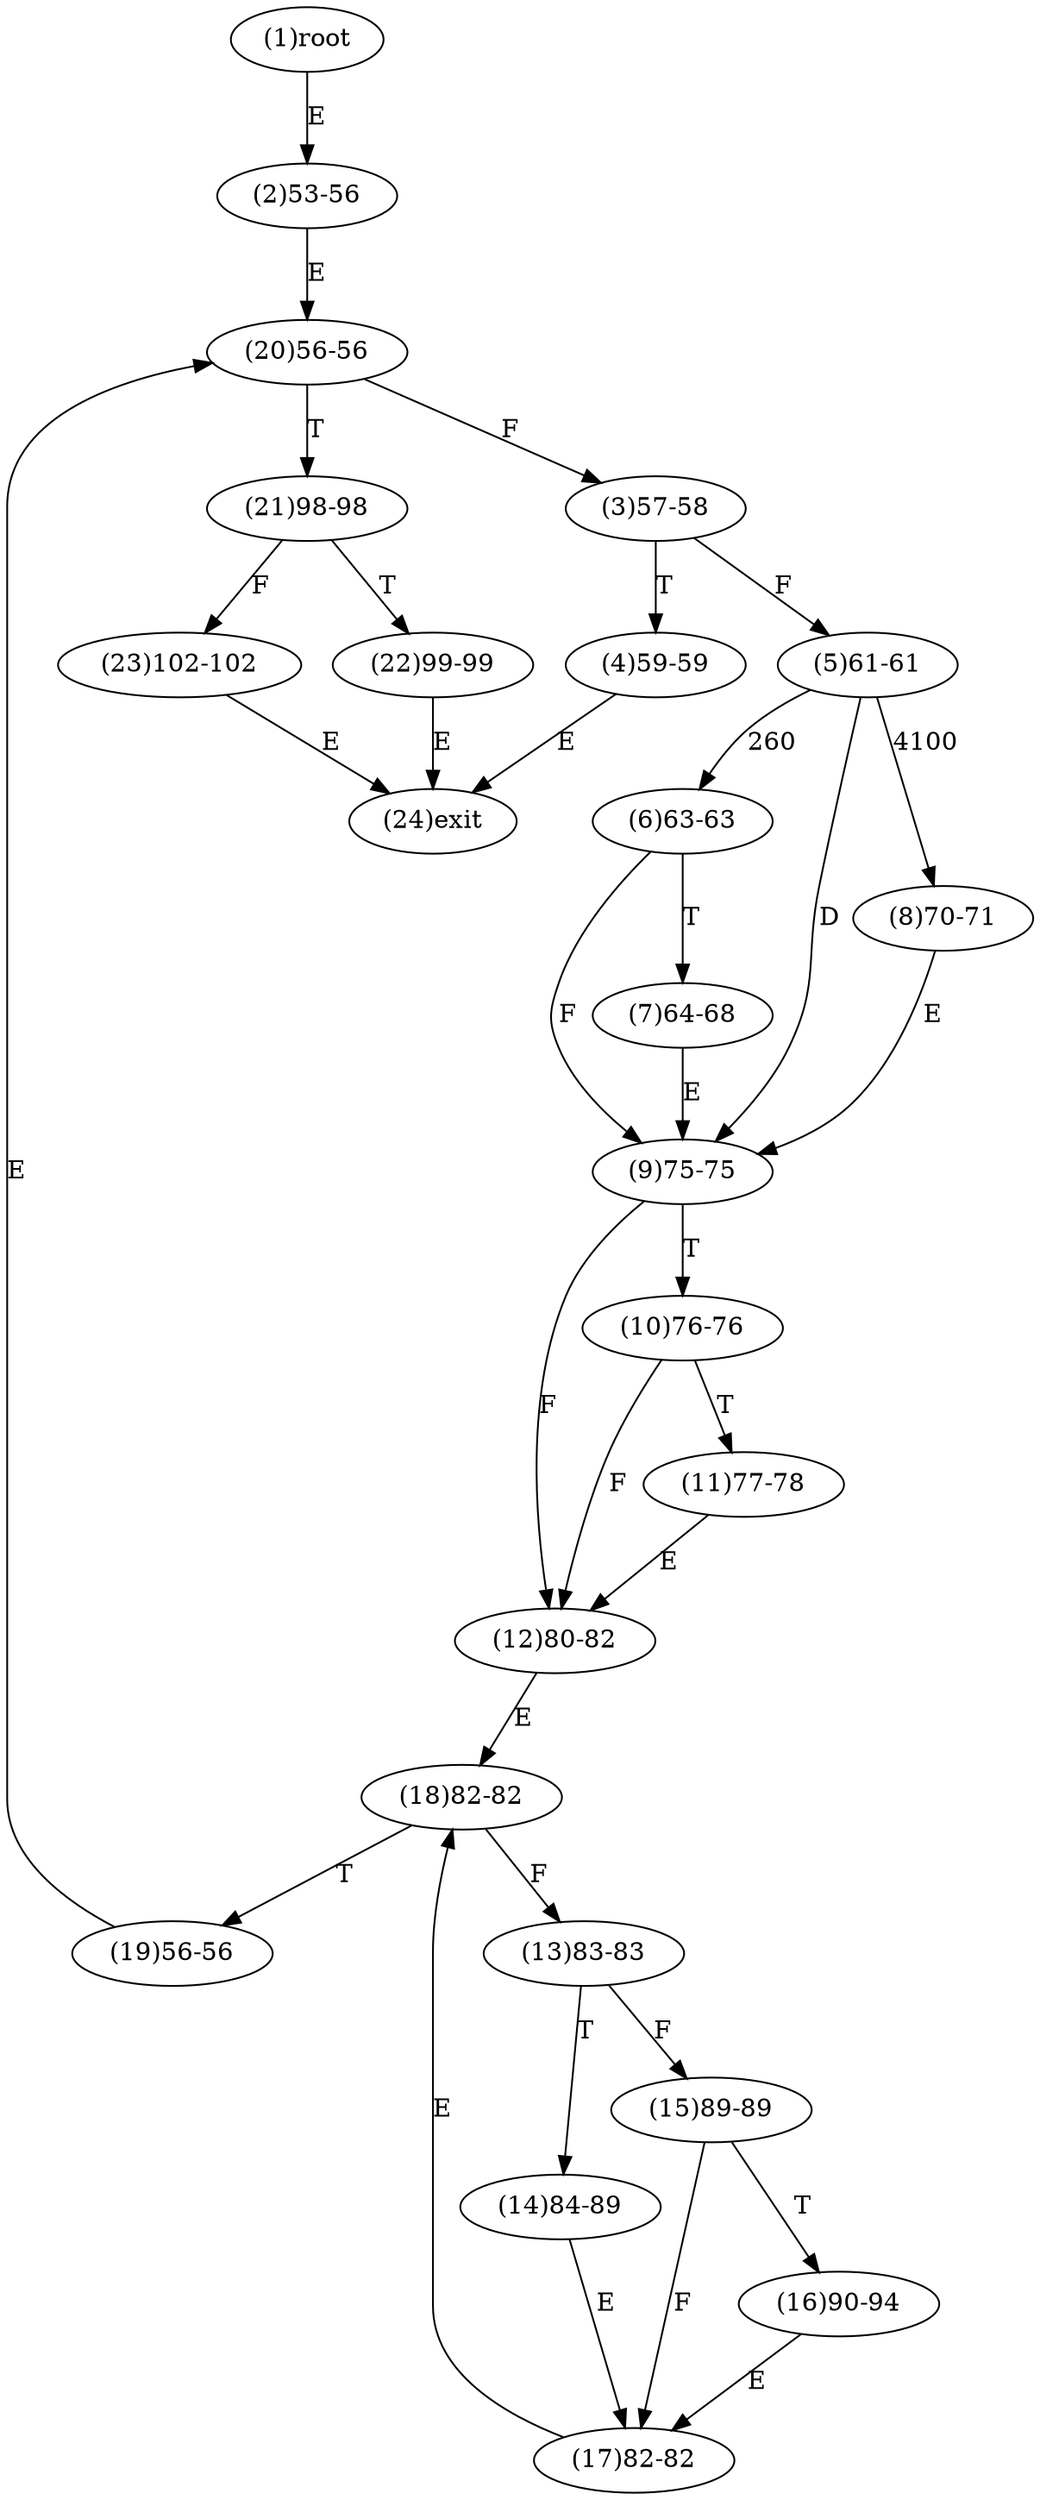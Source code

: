 digraph "" { 
1[ label="(1)root"];
2[ label="(2)53-56"];
3[ label="(3)57-58"];
4[ label="(4)59-59"];
5[ label="(5)61-61"];
6[ label="(6)63-63"];
7[ label="(7)64-68"];
8[ label="(8)70-71"];
9[ label="(9)75-75"];
10[ label="(10)76-76"];
11[ label="(11)77-78"];
12[ label="(12)80-82"];
13[ label="(13)83-83"];
14[ label="(14)84-89"];
15[ label="(15)89-89"];
17[ label="(17)82-82"];
16[ label="(16)90-94"];
19[ label="(19)56-56"];
18[ label="(18)82-82"];
21[ label="(21)98-98"];
20[ label="(20)56-56"];
23[ label="(23)102-102"];
22[ label="(22)99-99"];
24[ label="(24)exit"];
1->2[ label="E"];
2->20[ label="E"];
3->5[ label="F"];
3->4[ label="T"];
4->24[ label="E"];
5->6[ label="260"];
5->8[ label="4100"];
5->9[ label="D"];
6->9[ label="F"];
6->7[ label="T"];
7->9[ label="E"];
8->9[ label="E"];
9->12[ label="F"];
9->10[ label="T"];
10->12[ label="F"];
10->11[ label="T"];
11->12[ label="E"];
12->18[ label="E"];
13->15[ label="F"];
13->14[ label="T"];
14->17[ label="E"];
15->17[ label="F"];
15->16[ label="T"];
16->17[ label="E"];
17->18[ label="E"];
18->13[ label="F"];
18->19[ label="T"];
19->20[ label="E"];
20->3[ label="F"];
20->21[ label="T"];
21->23[ label="F"];
21->22[ label="T"];
22->24[ label="E"];
23->24[ label="E"];
}
